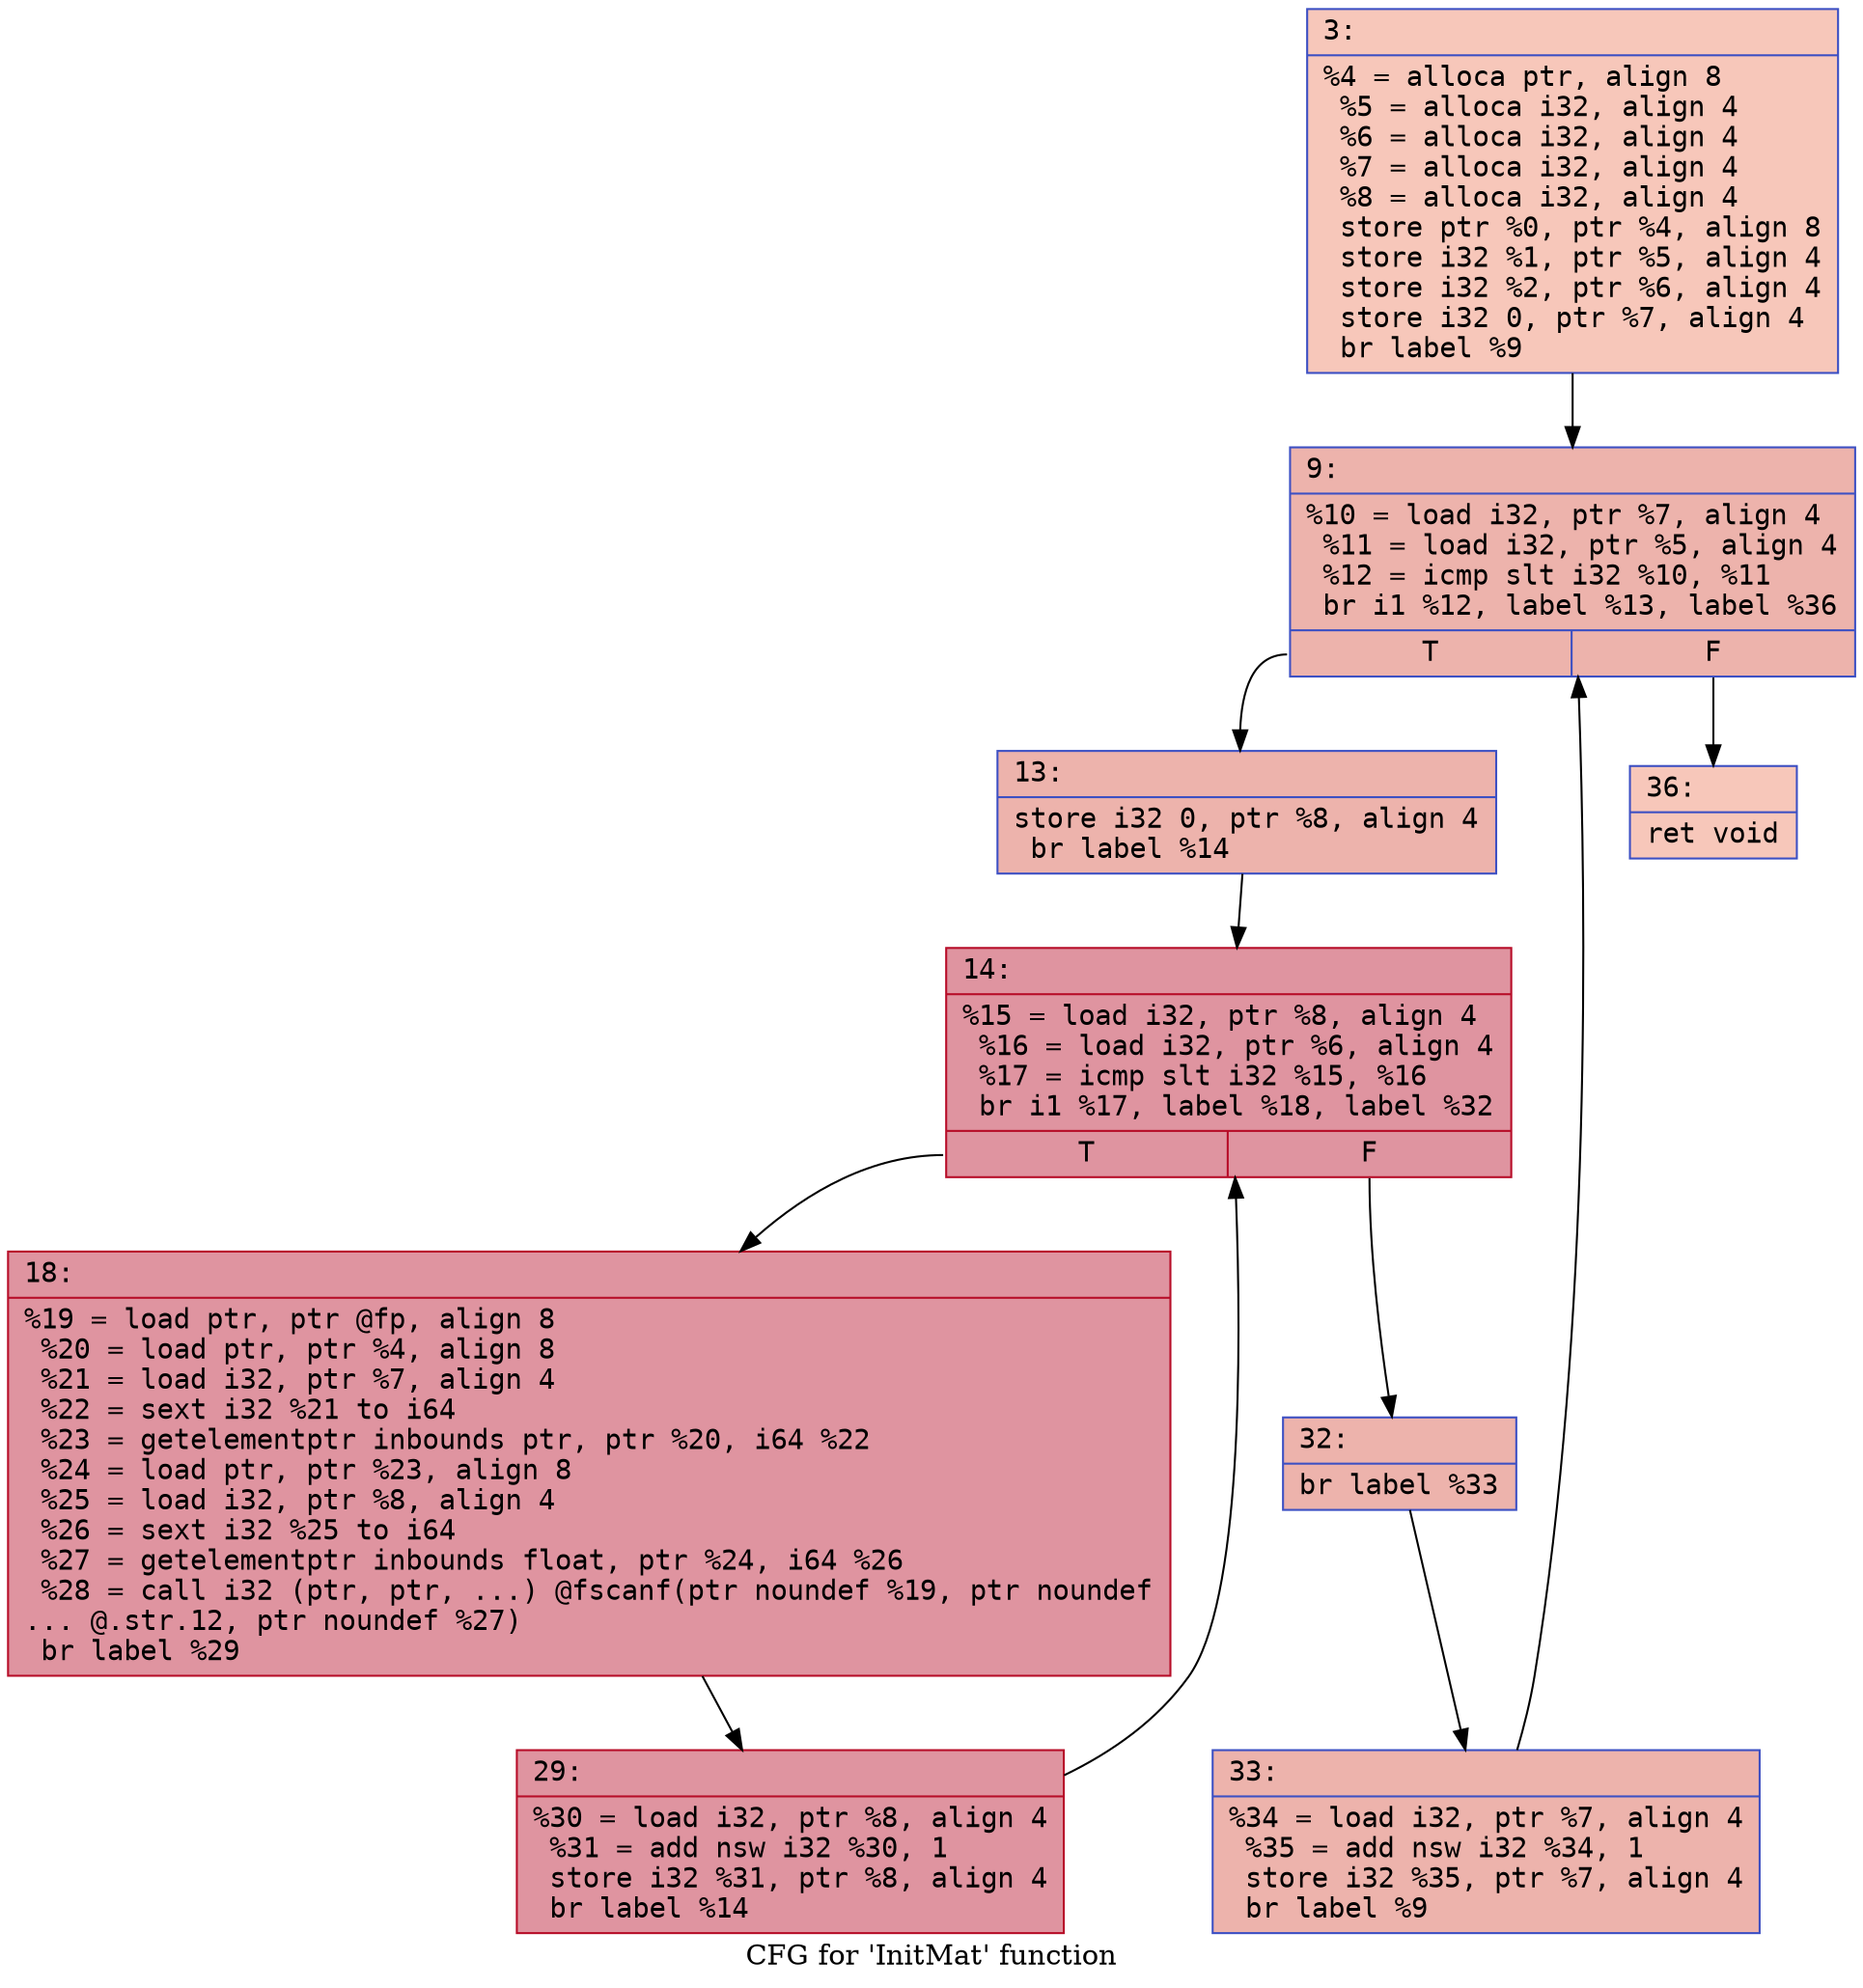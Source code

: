 digraph "CFG for 'InitMat' function" {
	label="CFG for 'InitMat' function";

	Node0x600002e328f0 [shape=record,color="#3d50c3ff", style=filled, fillcolor="#ec7f6370" fontname="Courier",label="{3:\l|  %4 = alloca ptr, align 8\l  %5 = alloca i32, align 4\l  %6 = alloca i32, align 4\l  %7 = alloca i32, align 4\l  %8 = alloca i32, align 4\l  store ptr %0, ptr %4, align 8\l  store i32 %1, ptr %5, align 4\l  store i32 %2, ptr %6, align 4\l  store i32 0, ptr %7, align 4\l  br label %9\l}"];
	Node0x600002e328f0 -> Node0x600002e32940[tooltip="3 -> 9\nProbability 100.00%" ];
	Node0x600002e32940 [shape=record,color="#3d50c3ff", style=filled, fillcolor="#d6524470" fontname="Courier",label="{9:\l|  %10 = load i32, ptr %7, align 4\l  %11 = load i32, ptr %5, align 4\l  %12 = icmp slt i32 %10, %11\l  br i1 %12, label %13, label %36\l|{<s0>T|<s1>F}}"];
	Node0x600002e32940:s0 -> Node0x600002e32990[tooltip="9 -> 13\nProbability 96.88%" ];
	Node0x600002e32940:s1 -> Node0x600002e32b70[tooltip="9 -> 36\nProbability 3.12%" ];
	Node0x600002e32990 [shape=record,color="#3d50c3ff", style=filled, fillcolor="#d6524470" fontname="Courier",label="{13:\l|  store i32 0, ptr %8, align 4\l  br label %14\l}"];
	Node0x600002e32990 -> Node0x600002e329e0[tooltip="13 -> 14\nProbability 100.00%" ];
	Node0x600002e329e0 [shape=record,color="#b70d28ff", style=filled, fillcolor="#b70d2870" fontname="Courier",label="{14:\l|  %15 = load i32, ptr %8, align 4\l  %16 = load i32, ptr %6, align 4\l  %17 = icmp slt i32 %15, %16\l  br i1 %17, label %18, label %32\l|{<s0>T|<s1>F}}"];
	Node0x600002e329e0:s0 -> Node0x600002e32a30[tooltip="14 -> 18\nProbability 96.88%" ];
	Node0x600002e329e0:s1 -> Node0x600002e32ad0[tooltip="14 -> 32\nProbability 3.12%" ];
	Node0x600002e32a30 [shape=record,color="#b70d28ff", style=filled, fillcolor="#b70d2870" fontname="Courier",label="{18:\l|  %19 = load ptr, ptr @fp, align 8\l  %20 = load ptr, ptr %4, align 8\l  %21 = load i32, ptr %7, align 4\l  %22 = sext i32 %21 to i64\l  %23 = getelementptr inbounds ptr, ptr %20, i64 %22\l  %24 = load ptr, ptr %23, align 8\l  %25 = load i32, ptr %8, align 4\l  %26 = sext i32 %25 to i64\l  %27 = getelementptr inbounds float, ptr %24, i64 %26\l  %28 = call i32 (ptr, ptr, ...) @fscanf(ptr noundef %19, ptr noundef\l... @.str.12, ptr noundef %27)\l  br label %29\l}"];
	Node0x600002e32a30 -> Node0x600002e32a80[tooltip="18 -> 29\nProbability 100.00%" ];
	Node0x600002e32a80 [shape=record,color="#b70d28ff", style=filled, fillcolor="#b70d2870" fontname="Courier",label="{29:\l|  %30 = load i32, ptr %8, align 4\l  %31 = add nsw i32 %30, 1\l  store i32 %31, ptr %8, align 4\l  br label %14\l}"];
	Node0x600002e32a80 -> Node0x600002e329e0[tooltip="29 -> 14\nProbability 100.00%" ];
	Node0x600002e32ad0 [shape=record,color="#3d50c3ff", style=filled, fillcolor="#d6524470" fontname="Courier",label="{32:\l|  br label %33\l}"];
	Node0x600002e32ad0 -> Node0x600002e32b20[tooltip="32 -> 33\nProbability 100.00%" ];
	Node0x600002e32b20 [shape=record,color="#3d50c3ff", style=filled, fillcolor="#d6524470" fontname="Courier",label="{33:\l|  %34 = load i32, ptr %7, align 4\l  %35 = add nsw i32 %34, 1\l  store i32 %35, ptr %7, align 4\l  br label %9\l}"];
	Node0x600002e32b20 -> Node0x600002e32940[tooltip="33 -> 9\nProbability 100.00%" ];
	Node0x600002e32b70 [shape=record,color="#3d50c3ff", style=filled, fillcolor="#ec7f6370" fontname="Courier",label="{36:\l|  ret void\l}"];
}
